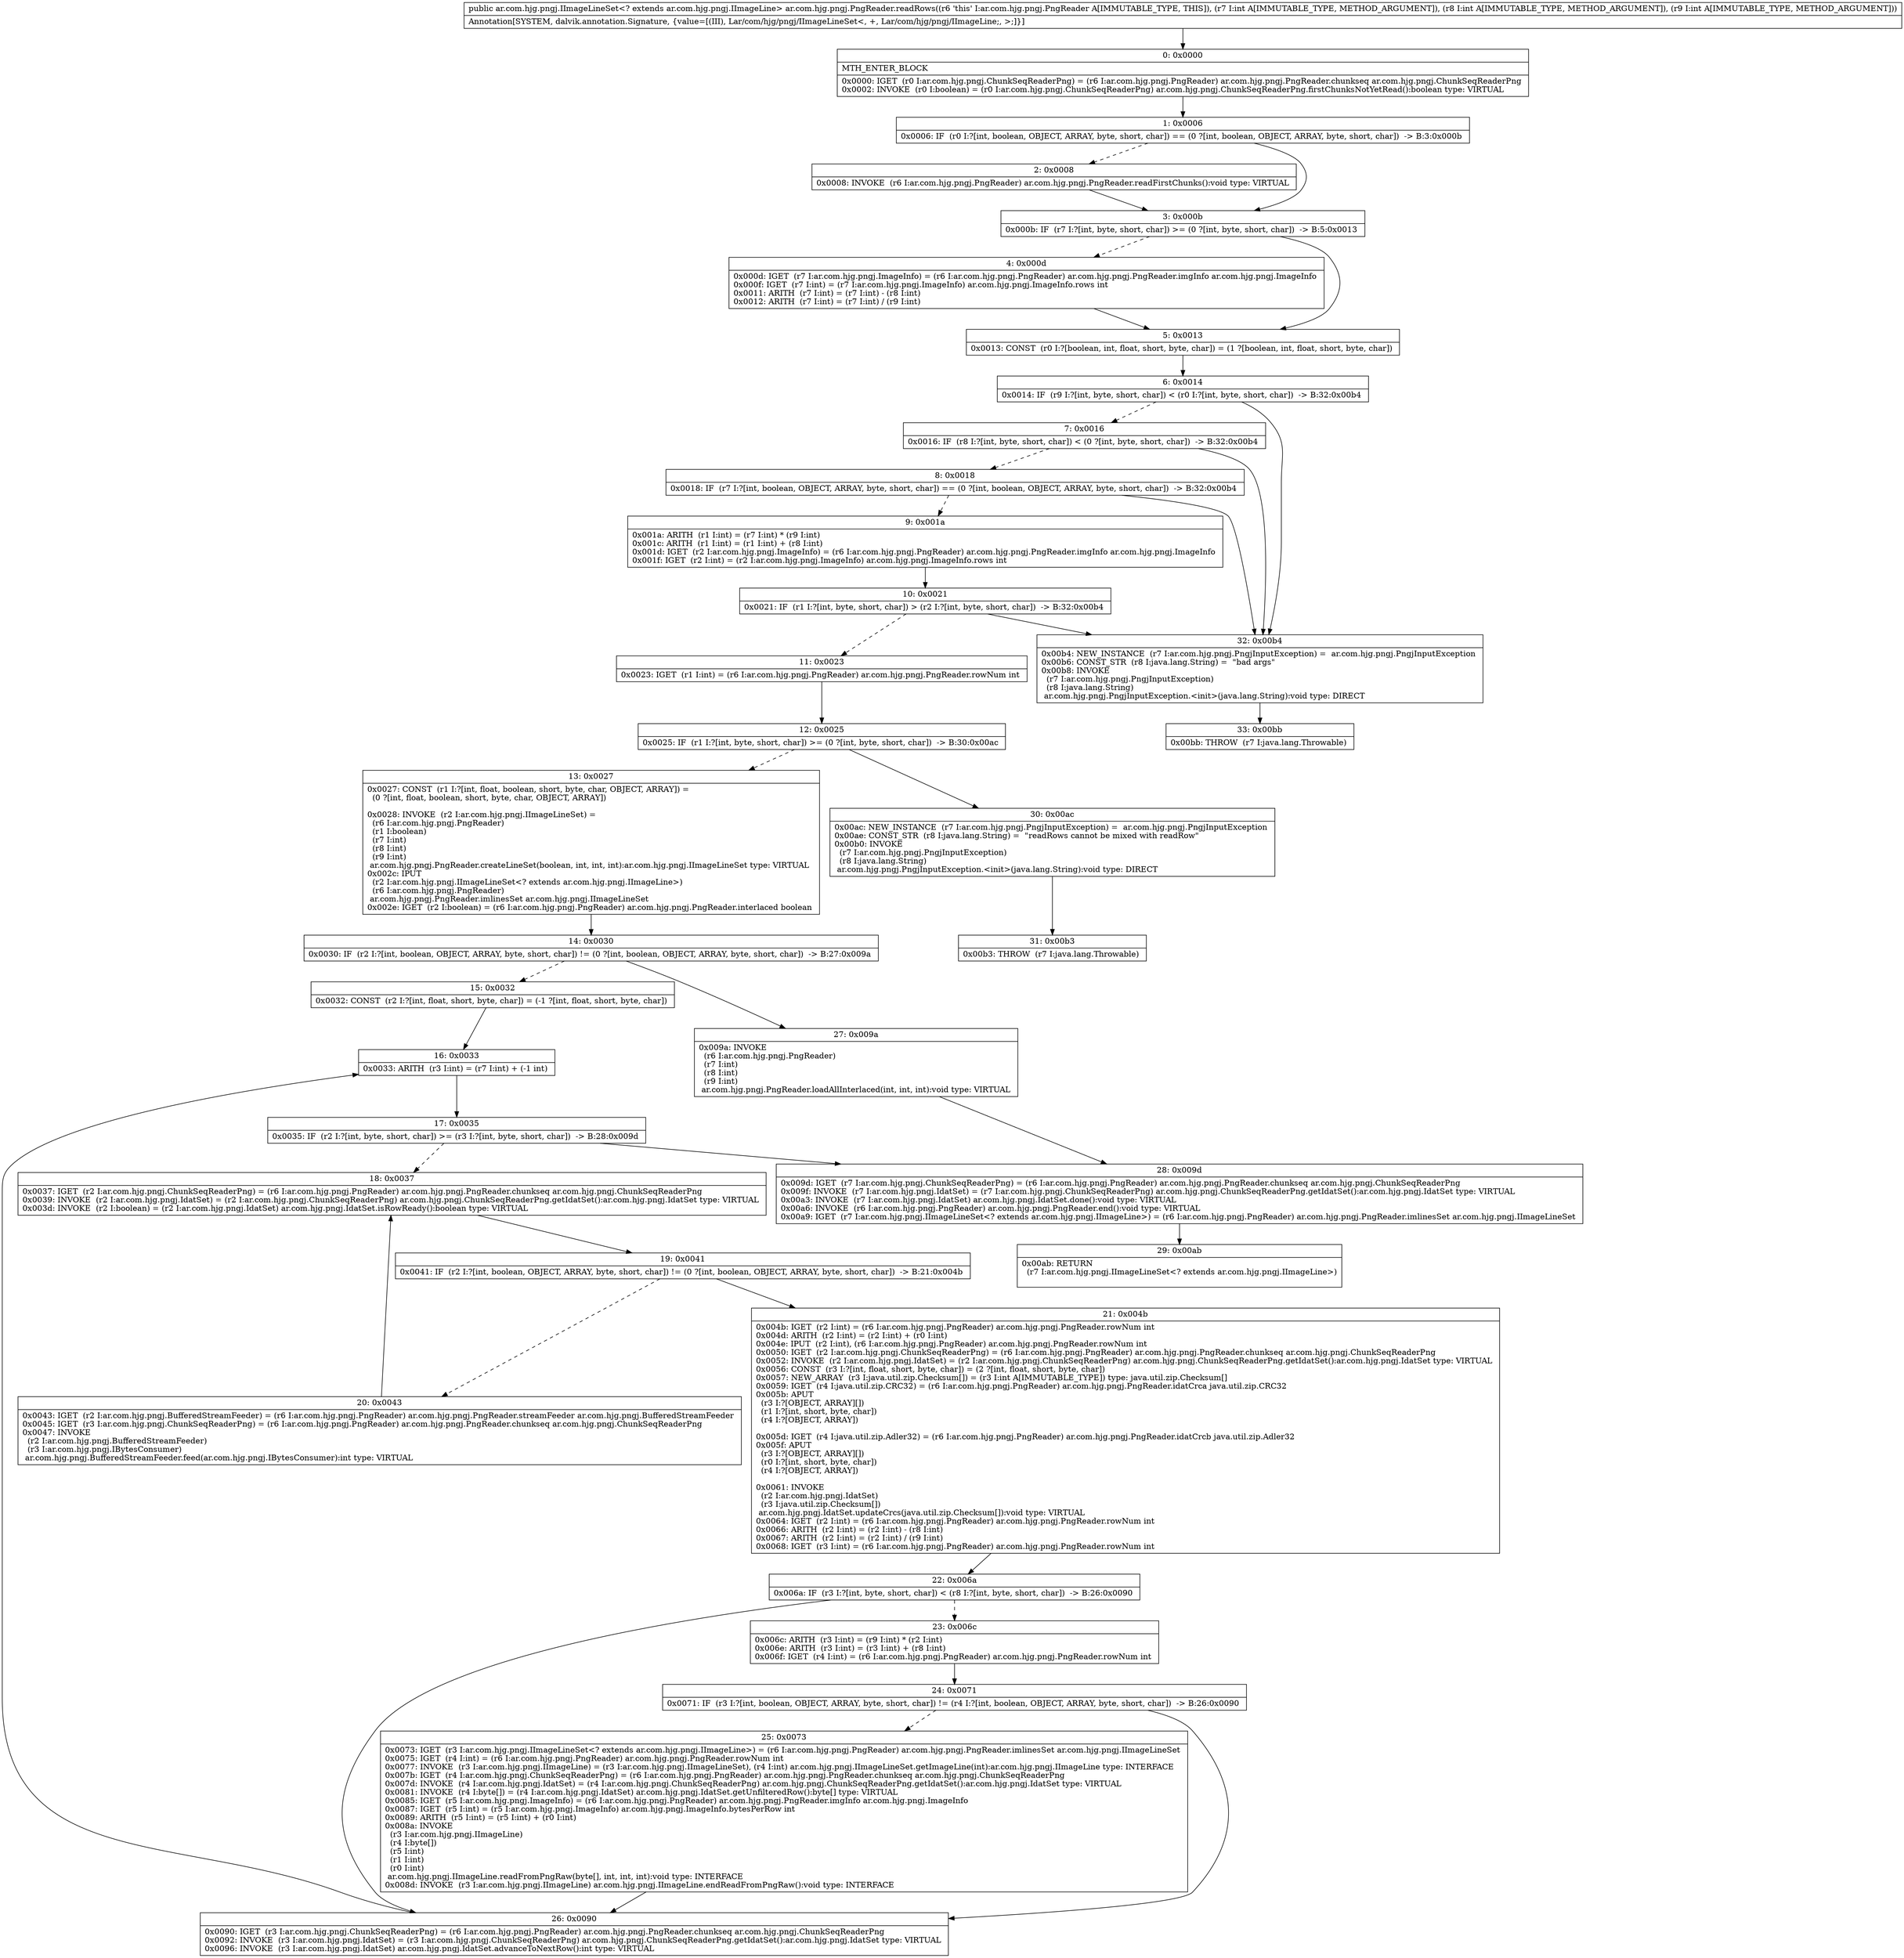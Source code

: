 digraph "CFG forar.com.hjg.pngj.PngReader.readRows(III)Lar\/com\/hjg\/pngj\/IImageLineSet;" {
Node_0 [shape=record,label="{0\:\ 0x0000|MTH_ENTER_BLOCK\l|0x0000: IGET  (r0 I:ar.com.hjg.pngj.ChunkSeqReaderPng) = (r6 I:ar.com.hjg.pngj.PngReader) ar.com.hjg.pngj.PngReader.chunkseq ar.com.hjg.pngj.ChunkSeqReaderPng \l0x0002: INVOKE  (r0 I:boolean) = (r0 I:ar.com.hjg.pngj.ChunkSeqReaderPng) ar.com.hjg.pngj.ChunkSeqReaderPng.firstChunksNotYetRead():boolean type: VIRTUAL \l}"];
Node_1 [shape=record,label="{1\:\ 0x0006|0x0006: IF  (r0 I:?[int, boolean, OBJECT, ARRAY, byte, short, char]) == (0 ?[int, boolean, OBJECT, ARRAY, byte, short, char])  \-\> B:3:0x000b \l}"];
Node_2 [shape=record,label="{2\:\ 0x0008|0x0008: INVOKE  (r6 I:ar.com.hjg.pngj.PngReader) ar.com.hjg.pngj.PngReader.readFirstChunks():void type: VIRTUAL \l}"];
Node_3 [shape=record,label="{3\:\ 0x000b|0x000b: IF  (r7 I:?[int, byte, short, char]) \>= (0 ?[int, byte, short, char])  \-\> B:5:0x0013 \l}"];
Node_4 [shape=record,label="{4\:\ 0x000d|0x000d: IGET  (r7 I:ar.com.hjg.pngj.ImageInfo) = (r6 I:ar.com.hjg.pngj.PngReader) ar.com.hjg.pngj.PngReader.imgInfo ar.com.hjg.pngj.ImageInfo \l0x000f: IGET  (r7 I:int) = (r7 I:ar.com.hjg.pngj.ImageInfo) ar.com.hjg.pngj.ImageInfo.rows int \l0x0011: ARITH  (r7 I:int) = (r7 I:int) \- (r8 I:int) \l0x0012: ARITH  (r7 I:int) = (r7 I:int) \/ (r9 I:int) \l}"];
Node_5 [shape=record,label="{5\:\ 0x0013|0x0013: CONST  (r0 I:?[boolean, int, float, short, byte, char]) = (1 ?[boolean, int, float, short, byte, char]) \l}"];
Node_6 [shape=record,label="{6\:\ 0x0014|0x0014: IF  (r9 I:?[int, byte, short, char]) \< (r0 I:?[int, byte, short, char])  \-\> B:32:0x00b4 \l}"];
Node_7 [shape=record,label="{7\:\ 0x0016|0x0016: IF  (r8 I:?[int, byte, short, char]) \< (0 ?[int, byte, short, char])  \-\> B:32:0x00b4 \l}"];
Node_8 [shape=record,label="{8\:\ 0x0018|0x0018: IF  (r7 I:?[int, boolean, OBJECT, ARRAY, byte, short, char]) == (0 ?[int, boolean, OBJECT, ARRAY, byte, short, char])  \-\> B:32:0x00b4 \l}"];
Node_9 [shape=record,label="{9\:\ 0x001a|0x001a: ARITH  (r1 I:int) = (r7 I:int) * (r9 I:int) \l0x001c: ARITH  (r1 I:int) = (r1 I:int) + (r8 I:int) \l0x001d: IGET  (r2 I:ar.com.hjg.pngj.ImageInfo) = (r6 I:ar.com.hjg.pngj.PngReader) ar.com.hjg.pngj.PngReader.imgInfo ar.com.hjg.pngj.ImageInfo \l0x001f: IGET  (r2 I:int) = (r2 I:ar.com.hjg.pngj.ImageInfo) ar.com.hjg.pngj.ImageInfo.rows int \l}"];
Node_10 [shape=record,label="{10\:\ 0x0021|0x0021: IF  (r1 I:?[int, byte, short, char]) \> (r2 I:?[int, byte, short, char])  \-\> B:32:0x00b4 \l}"];
Node_11 [shape=record,label="{11\:\ 0x0023|0x0023: IGET  (r1 I:int) = (r6 I:ar.com.hjg.pngj.PngReader) ar.com.hjg.pngj.PngReader.rowNum int \l}"];
Node_12 [shape=record,label="{12\:\ 0x0025|0x0025: IF  (r1 I:?[int, byte, short, char]) \>= (0 ?[int, byte, short, char])  \-\> B:30:0x00ac \l}"];
Node_13 [shape=record,label="{13\:\ 0x0027|0x0027: CONST  (r1 I:?[int, float, boolean, short, byte, char, OBJECT, ARRAY]) = \l  (0 ?[int, float, boolean, short, byte, char, OBJECT, ARRAY])\l \l0x0028: INVOKE  (r2 I:ar.com.hjg.pngj.IImageLineSet) = \l  (r6 I:ar.com.hjg.pngj.PngReader)\l  (r1 I:boolean)\l  (r7 I:int)\l  (r8 I:int)\l  (r9 I:int)\l ar.com.hjg.pngj.PngReader.createLineSet(boolean, int, int, int):ar.com.hjg.pngj.IImageLineSet type: VIRTUAL \l0x002c: IPUT  \l  (r2 I:ar.com.hjg.pngj.IImageLineSet\<? extends ar.com.hjg.pngj.IImageLine\>)\l  (r6 I:ar.com.hjg.pngj.PngReader)\l ar.com.hjg.pngj.PngReader.imlinesSet ar.com.hjg.pngj.IImageLineSet \l0x002e: IGET  (r2 I:boolean) = (r6 I:ar.com.hjg.pngj.PngReader) ar.com.hjg.pngj.PngReader.interlaced boolean \l}"];
Node_14 [shape=record,label="{14\:\ 0x0030|0x0030: IF  (r2 I:?[int, boolean, OBJECT, ARRAY, byte, short, char]) != (0 ?[int, boolean, OBJECT, ARRAY, byte, short, char])  \-\> B:27:0x009a \l}"];
Node_15 [shape=record,label="{15\:\ 0x0032|0x0032: CONST  (r2 I:?[int, float, short, byte, char]) = (\-1 ?[int, float, short, byte, char]) \l}"];
Node_16 [shape=record,label="{16\:\ 0x0033|0x0033: ARITH  (r3 I:int) = (r7 I:int) + (\-1 int) \l}"];
Node_17 [shape=record,label="{17\:\ 0x0035|0x0035: IF  (r2 I:?[int, byte, short, char]) \>= (r3 I:?[int, byte, short, char])  \-\> B:28:0x009d \l}"];
Node_18 [shape=record,label="{18\:\ 0x0037|0x0037: IGET  (r2 I:ar.com.hjg.pngj.ChunkSeqReaderPng) = (r6 I:ar.com.hjg.pngj.PngReader) ar.com.hjg.pngj.PngReader.chunkseq ar.com.hjg.pngj.ChunkSeqReaderPng \l0x0039: INVOKE  (r2 I:ar.com.hjg.pngj.IdatSet) = (r2 I:ar.com.hjg.pngj.ChunkSeqReaderPng) ar.com.hjg.pngj.ChunkSeqReaderPng.getIdatSet():ar.com.hjg.pngj.IdatSet type: VIRTUAL \l0x003d: INVOKE  (r2 I:boolean) = (r2 I:ar.com.hjg.pngj.IdatSet) ar.com.hjg.pngj.IdatSet.isRowReady():boolean type: VIRTUAL \l}"];
Node_19 [shape=record,label="{19\:\ 0x0041|0x0041: IF  (r2 I:?[int, boolean, OBJECT, ARRAY, byte, short, char]) != (0 ?[int, boolean, OBJECT, ARRAY, byte, short, char])  \-\> B:21:0x004b \l}"];
Node_20 [shape=record,label="{20\:\ 0x0043|0x0043: IGET  (r2 I:ar.com.hjg.pngj.BufferedStreamFeeder) = (r6 I:ar.com.hjg.pngj.PngReader) ar.com.hjg.pngj.PngReader.streamFeeder ar.com.hjg.pngj.BufferedStreamFeeder \l0x0045: IGET  (r3 I:ar.com.hjg.pngj.ChunkSeqReaderPng) = (r6 I:ar.com.hjg.pngj.PngReader) ar.com.hjg.pngj.PngReader.chunkseq ar.com.hjg.pngj.ChunkSeqReaderPng \l0x0047: INVOKE  \l  (r2 I:ar.com.hjg.pngj.BufferedStreamFeeder)\l  (r3 I:ar.com.hjg.pngj.IBytesConsumer)\l ar.com.hjg.pngj.BufferedStreamFeeder.feed(ar.com.hjg.pngj.IBytesConsumer):int type: VIRTUAL \l}"];
Node_21 [shape=record,label="{21\:\ 0x004b|0x004b: IGET  (r2 I:int) = (r6 I:ar.com.hjg.pngj.PngReader) ar.com.hjg.pngj.PngReader.rowNum int \l0x004d: ARITH  (r2 I:int) = (r2 I:int) + (r0 I:int) \l0x004e: IPUT  (r2 I:int), (r6 I:ar.com.hjg.pngj.PngReader) ar.com.hjg.pngj.PngReader.rowNum int \l0x0050: IGET  (r2 I:ar.com.hjg.pngj.ChunkSeqReaderPng) = (r6 I:ar.com.hjg.pngj.PngReader) ar.com.hjg.pngj.PngReader.chunkseq ar.com.hjg.pngj.ChunkSeqReaderPng \l0x0052: INVOKE  (r2 I:ar.com.hjg.pngj.IdatSet) = (r2 I:ar.com.hjg.pngj.ChunkSeqReaderPng) ar.com.hjg.pngj.ChunkSeqReaderPng.getIdatSet():ar.com.hjg.pngj.IdatSet type: VIRTUAL \l0x0056: CONST  (r3 I:?[int, float, short, byte, char]) = (2 ?[int, float, short, byte, char]) \l0x0057: NEW_ARRAY  (r3 I:java.util.zip.Checksum[]) = (r3 I:int A[IMMUTABLE_TYPE]) type: java.util.zip.Checksum[] \l0x0059: IGET  (r4 I:java.util.zip.CRC32) = (r6 I:ar.com.hjg.pngj.PngReader) ar.com.hjg.pngj.PngReader.idatCrca java.util.zip.CRC32 \l0x005b: APUT  \l  (r3 I:?[OBJECT, ARRAY][])\l  (r1 I:?[int, short, byte, char])\l  (r4 I:?[OBJECT, ARRAY])\l \l0x005d: IGET  (r4 I:java.util.zip.Adler32) = (r6 I:ar.com.hjg.pngj.PngReader) ar.com.hjg.pngj.PngReader.idatCrcb java.util.zip.Adler32 \l0x005f: APUT  \l  (r3 I:?[OBJECT, ARRAY][])\l  (r0 I:?[int, short, byte, char])\l  (r4 I:?[OBJECT, ARRAY])\l \l0x0061: INVOKE  \l  (r2 I:ar.com.hjg.pngj.IdatSet)\l  (r3 I:java.util.zip.Checksum[])\l ar.com.hjg.pngj.IdatSet.updateCrcs(java.util.zip.Checksum[]):void type: VIRTUAL \l0x0064: IGET  (r2 I:int) = (r6 I:ar.com.hjg.pngj.PngReader) ar.com.hjg.pngj.PngReader.rowNum int \l0x0066: ARITH  (r2 I:int) = (r2 I:int) \- (r8 I:int) \l0x0067: ARITH  (r2 I:int) = (r2 I:int) \/ (r9 I:int) \l0x0068: IGET  (r3 I:int) = (r6 I:ar.com.hjg.pngj.PngReader) ar.com.hjg.pngj.PngReader.rowNum int \l}"];
Node_22 [shape=record,label="{22\:\ 0x006a|0x006a: IF  (r3 I:?[int, byte, short, char]) \< (r8 I:?[int, byte, short, char])  \-\> B:26:0x0090 \l}"];
Node_23 [shape=record,label="{23\:\ 0x006c|0x006c: ARITH  (r3 I:int) = (r9 I:int) * (r2 I:int) \l0x006e: ARITH  (r3 I:int) = (r3 I:int) + (r8 I:int) \l0x006f: IGET  (r4 I:int) = (r6 I:ar.com.hjg.pngj.PngReader) ar.com.hjg.pngj.PngReader.rowNum int \l}"];
Node_24 [shape=record,label="{24\:\ 0x0071|0x0071: IF  (r3 I:?[int, boolean, OBJECT, ARRAY, byte, short, char]) != (r4 I:?[int, boolean, OBJECT, ARRAY, byte, short, char])  \-\> B:26:0x0090 \l}"];
Node_25 [shape=record,label="{25\:\ 0x0073|0x0073: IGET  (r3 I:ar.com.hjg.pngj.IImageLineSet\<? extends ar.com.hjg.pngj.IImageLine\>) = (r6 I:ar.com.hjg.pngj.PngReader) ar.com.hjg.pngj.PngReader.imlinesSet ar.com.hjg.pngj.IImageLineSet \l0x0075: IGET  (r4 I:int) = (r6 I:ar.com.hjg.pngj.PngReader) ar.com.hjg.pngj.PngReader.rowNum int \l0x0077: INVOKE  (r3 I:ar.com.hjg.pngj.IImageLine) = (r3 I:ar.com.hjg.pngj.IImageLineSet), (r4 I:int) ar.com.hjg.pngj.IImageLineSet.getImageLine(int):ar.com.hjg.pngj.IImageLine type: INTERFACE \l0x007b: IGET  (r4 I:ar.com.hjg.pngj.ChunkSeqReaderPng) = (r6 I:ar.com.hjg.pngj.PngReader) ar.com.hjg.pngj.PngReader.chunkseq ar.com.hjg.pngj.ChunkSeqReaderPng \l0x007d: INVOKE  (r4 I:ar.com.hjg.pngj.IdatSet) = (r4 I:ar.com.hjg.pngj.ChunkSeqReaderPng) ar.com.hjg.pngj.ChunkSeqReaderPng.getIdatSet():ar.com.hjg.pngj.IdatSet type: VIRTUAL \l0x0081: INVOKE  (r4 I:byte[]) = (r4 I:ar.com.hjg.pngj.IdatSet) ar.com.hjg.pngj.IdatSet.getUnfilteredRow():byte[] type: VIRTUAL \l0x0085: IGET  (r5 I:ar.com.hjg.pngj.ImageInfo) = (r6 I:ar.com.hjg.pngj.PngReader) ar.com.hjg.pngj.PngReader.imgInfo ar.com.hjg.pngj.ImageInfo \l0x0087: IGET  (r5 I:int) = (r5 I:ar.com.hjg.pngj.ImageInfo) ar.com.hjg.pngj.ImageInfo.bytesPerRow int \l0x0089: ARITH  (r5 I:int) = (r5 I:int) + (r0 I:int) \l0x008a: INVOKE  \l  (r3 I:ar.com.hjg.pngj.IImageLine)\l  (r4 I:byte[])\l  (r5 I:int)\l  (r1 I:int)\l  (r0 I:int)\l ar.com.hjg.pngj.IImageLine.readFromPngRaw(byte[], int, int, int):void type: INTERFACE \l0x008d: INVOKE  (r3 I:ar.com.hjg.pngj.IImageLine) ar.com.hjg.pngj.IImageLine.endReadFromPngRaw():void type: INTERFACE \l}"];
Node_26 [shape=record,label="{26\:\ 0x0090|0x0090: IGET  (r3 I:ar.com.hjg.pngj.ChunkSeqReaderPng) = (r6 I:ar.com.hjg.pngj.PngReader) ar.com.hjg.pngj.PngReader.chunkseq ar.com.hjg.pngj.ChunkSeqReaderPng \l0x0092: INVOKE  (r3 I:ar.com.hjg.pngj.IdatSet) = (r3 I:ar.com.hjg.pngj.ChunkSeqReaderPng) ar.com.hjg.pngj.ChunkSeqReaderPng.getIdatSet():ar.com.hjg.pngj.IdatSet type: VIRTUAL \l0x0096: INVOKE  (r3 I:ar.com.hjg.pngj.IdatSet) ar.com.hjg.pngj.IdatSet.advanceToNextRow():int type: VIRTUAL \l}"];
Node_27 [shape=record,label="{27\:\ 0x009a|0x009a: INVOKE  \l  (r6 I:ar.com.hjg.pngj.PngReader)\l  (r7 I:int)\l  (r8 I:int)\l  (r9 I:int)\l ar.com.hjg.pngj.PngReader.loadAllInterlaced(int, int, int):void type: VIRTUAL \l}"];
Node_28 [shape=record,label="{28\:\ 0x009d|0x009d: IGET  (r7 I:ar.com.hjg.pngj.ChunkSeqReaderPng) = (r6 I:ar.com.hjg.pngj.PngReader) ar.com.hjg.pngj.PngReader.chunkseq ar.com.hjg.pngj.ChunkSeqReaderPng \l0x009f: INVOKE  (r7 I:ar.com.hjg.pngj.IdatSet) = (r7 I:ar.com.hjg.pngj.ChunkSeqReaderPng) ar.com.hjg.pngj.ChunkSeqReaderPng.getIdatSet():ar.com.hjg.pngj.IdatSet type: VIRTUAL \l0x00a3: INVOKE  (r7 I:ar.com.hjg.pngj.IdatSet) ar.com.hjg.pngj.IdatSet.done():void type: VIRTUAL \l0x00a6: INVOKE  (r6 I:ar.com.hjg.pngj.PngReader) ar.com.hjg.pngj.PngReader.end():void type: VIRTUAL \l0x00a9: IGET  (r7 I:ar.com.hjg.pngj.IImageLineSet\<? extends ar.com.hjg.pngj.IImageLine\>) = (r6 I:ar.com.hjg.pngj.PngReader) ar.com.hjg.pngj.PngReader.imlinesSet ar.com.hjg.pngj.IImageLineSet \l}"];
Node_29 [shape=record,label="{29\:\ 0x00ab|0x00ab: RETURN  \l  (r7 I:ar.com.hjg.pngj.IImageLineSet\<? extends ar.com.hjg.pngj.IImageLine\>)\l \l}"];
Node_30 [shape=record,label="{30\:\ 0x00ac|0x00ac: NEW_INSTANCE  (r7 I:ar.com.hjg.pngj.PngjInputException) =  ar.com.hjg.pngj.PngjInputException \l0x00ae: CONST_STR  (r8 I:java.lang.String) =  \"readRows cannot be mixed with readRow\" \l0x00b0: INVOKE  \l  (r7 I:ar.com.hjg.pngj.PngjInputException)\l  (r8 I:java.lang.String)\l ar.com.hjg.pngj.PngjInputException.\<init\>(java.lang.String):void type: DIRECT \l}"];
Node_31 [shape=record,label="{31\:\ 0x00b3|0x00b3: THROW  (r7 I:java.lang.Throwable) \l}"];
Node_32 [shape=record,label="{32\:\ 0x00b4|0x00b4: NEW_INSTANCE  (r7 I:ar.com.hjg.pngj.PngjInputException) =  ar.com.hjg.pngj.PngjInputException \l0x00b6: CONST_STR  (r8 I:java.lang.String) =  \"bad args\" \l0x00b8: INVOKE  \l  (r7 I:ar.com.hjg.pngj.PngjInputException)\l  (r8 I:java.lang.String)\l ar.com.hjg.pngj.PngjInputException.\<init\>(java.lang.String):void type: DIRECT \l}"];
Node_33 [shape=record,label="{33\:\ 0x00bb|0x00bb: THROW  (r7 I:java.lang.Throwable) \l}"];
MethodNode[shape=record,label="{public ar.com.hjg.pngj.IImageLineSet\<? extends ar.com.hjg.pngj.IImageLine\> ar.com.hjg.pngj.PngReader.readRows((r6 'this' I:ar.com.hjg.pngj.PngReader A[IMMUTABLE_TYPE, THIS]), (r7 I:int A[IMMUTABLE_TYPE, METHOD_ARGUMENT]), (r8 I:int A[IMMUTABLE_TYPE, METHOD_ARGUMENT]), (r9 I:int A[IMMUTABLE_TYPE, METHOD_ARGUMENT]))  | Annotation[SYSTEM, dalvik.annotation.Signature, \{value=[(III), Lar\/com\/hjg\/pngj\/IImageLineSet\<, +, Lar\/com\/hjg\/pngj\/IImageLine;, \>;]\}]\l}"];
MethodNode -> Node_0;
Node_0 -> Node_1;
Node_1 -> Node_2[style=dashed];
Node_1 -> Node_3;
Node_2 -> Node_3;
Node_3 -> Node_4[style=dashed];
Node_3 -> Node_5;
Node_4 -> Node_5;
Node_5 -> Node_6;
Node_6 -> Node_7[style=dashed];
Node_6 -> Node_32;
Node_7 -> Node_8[style=dashed];
Node_7 -> Node_32;
Node_8 -> Node_9[style=dashed];
Node_8 -> Node_32;
Node_9 -> Node_10;
Node_10 -> Node_11[style=dashed];
Node_10 -> Node_32;
Node_11 -> Node_12;
Node_12 -> Node_13[style=dashed];
Node_12 -> Node_30;
Node_13 -> Node_14;
Node_14 -> Node_15[style=dashed];
Node_14 -> Node_27;
Node_15 -> Node_16;
Node_16 -> Node_17;
Node_17 -> Node_18[style=dashed];
Node_17 -> Node_28;
Node_18 -> Node_19;
Node_19 -> Node_20[style=dashed];
Node_19 -> Node_21;
Node_20 -> Node_18;
Node_21 -> Node_22;
Node_22 -> Node_23[style=dashed];
Node_22 -> Node_26;
Node_23 -> Node_24;
Node_24 -> Node_25[style=dashed];
Node_24 -> Node_26;
Node_25 -> Node_26;
Node_26 -> Node_16;
Node_27 -> Node_28;
Node_28 -> Node_29;
Node_30 -> Node_31;
Node_32 -> Node_33;
}

